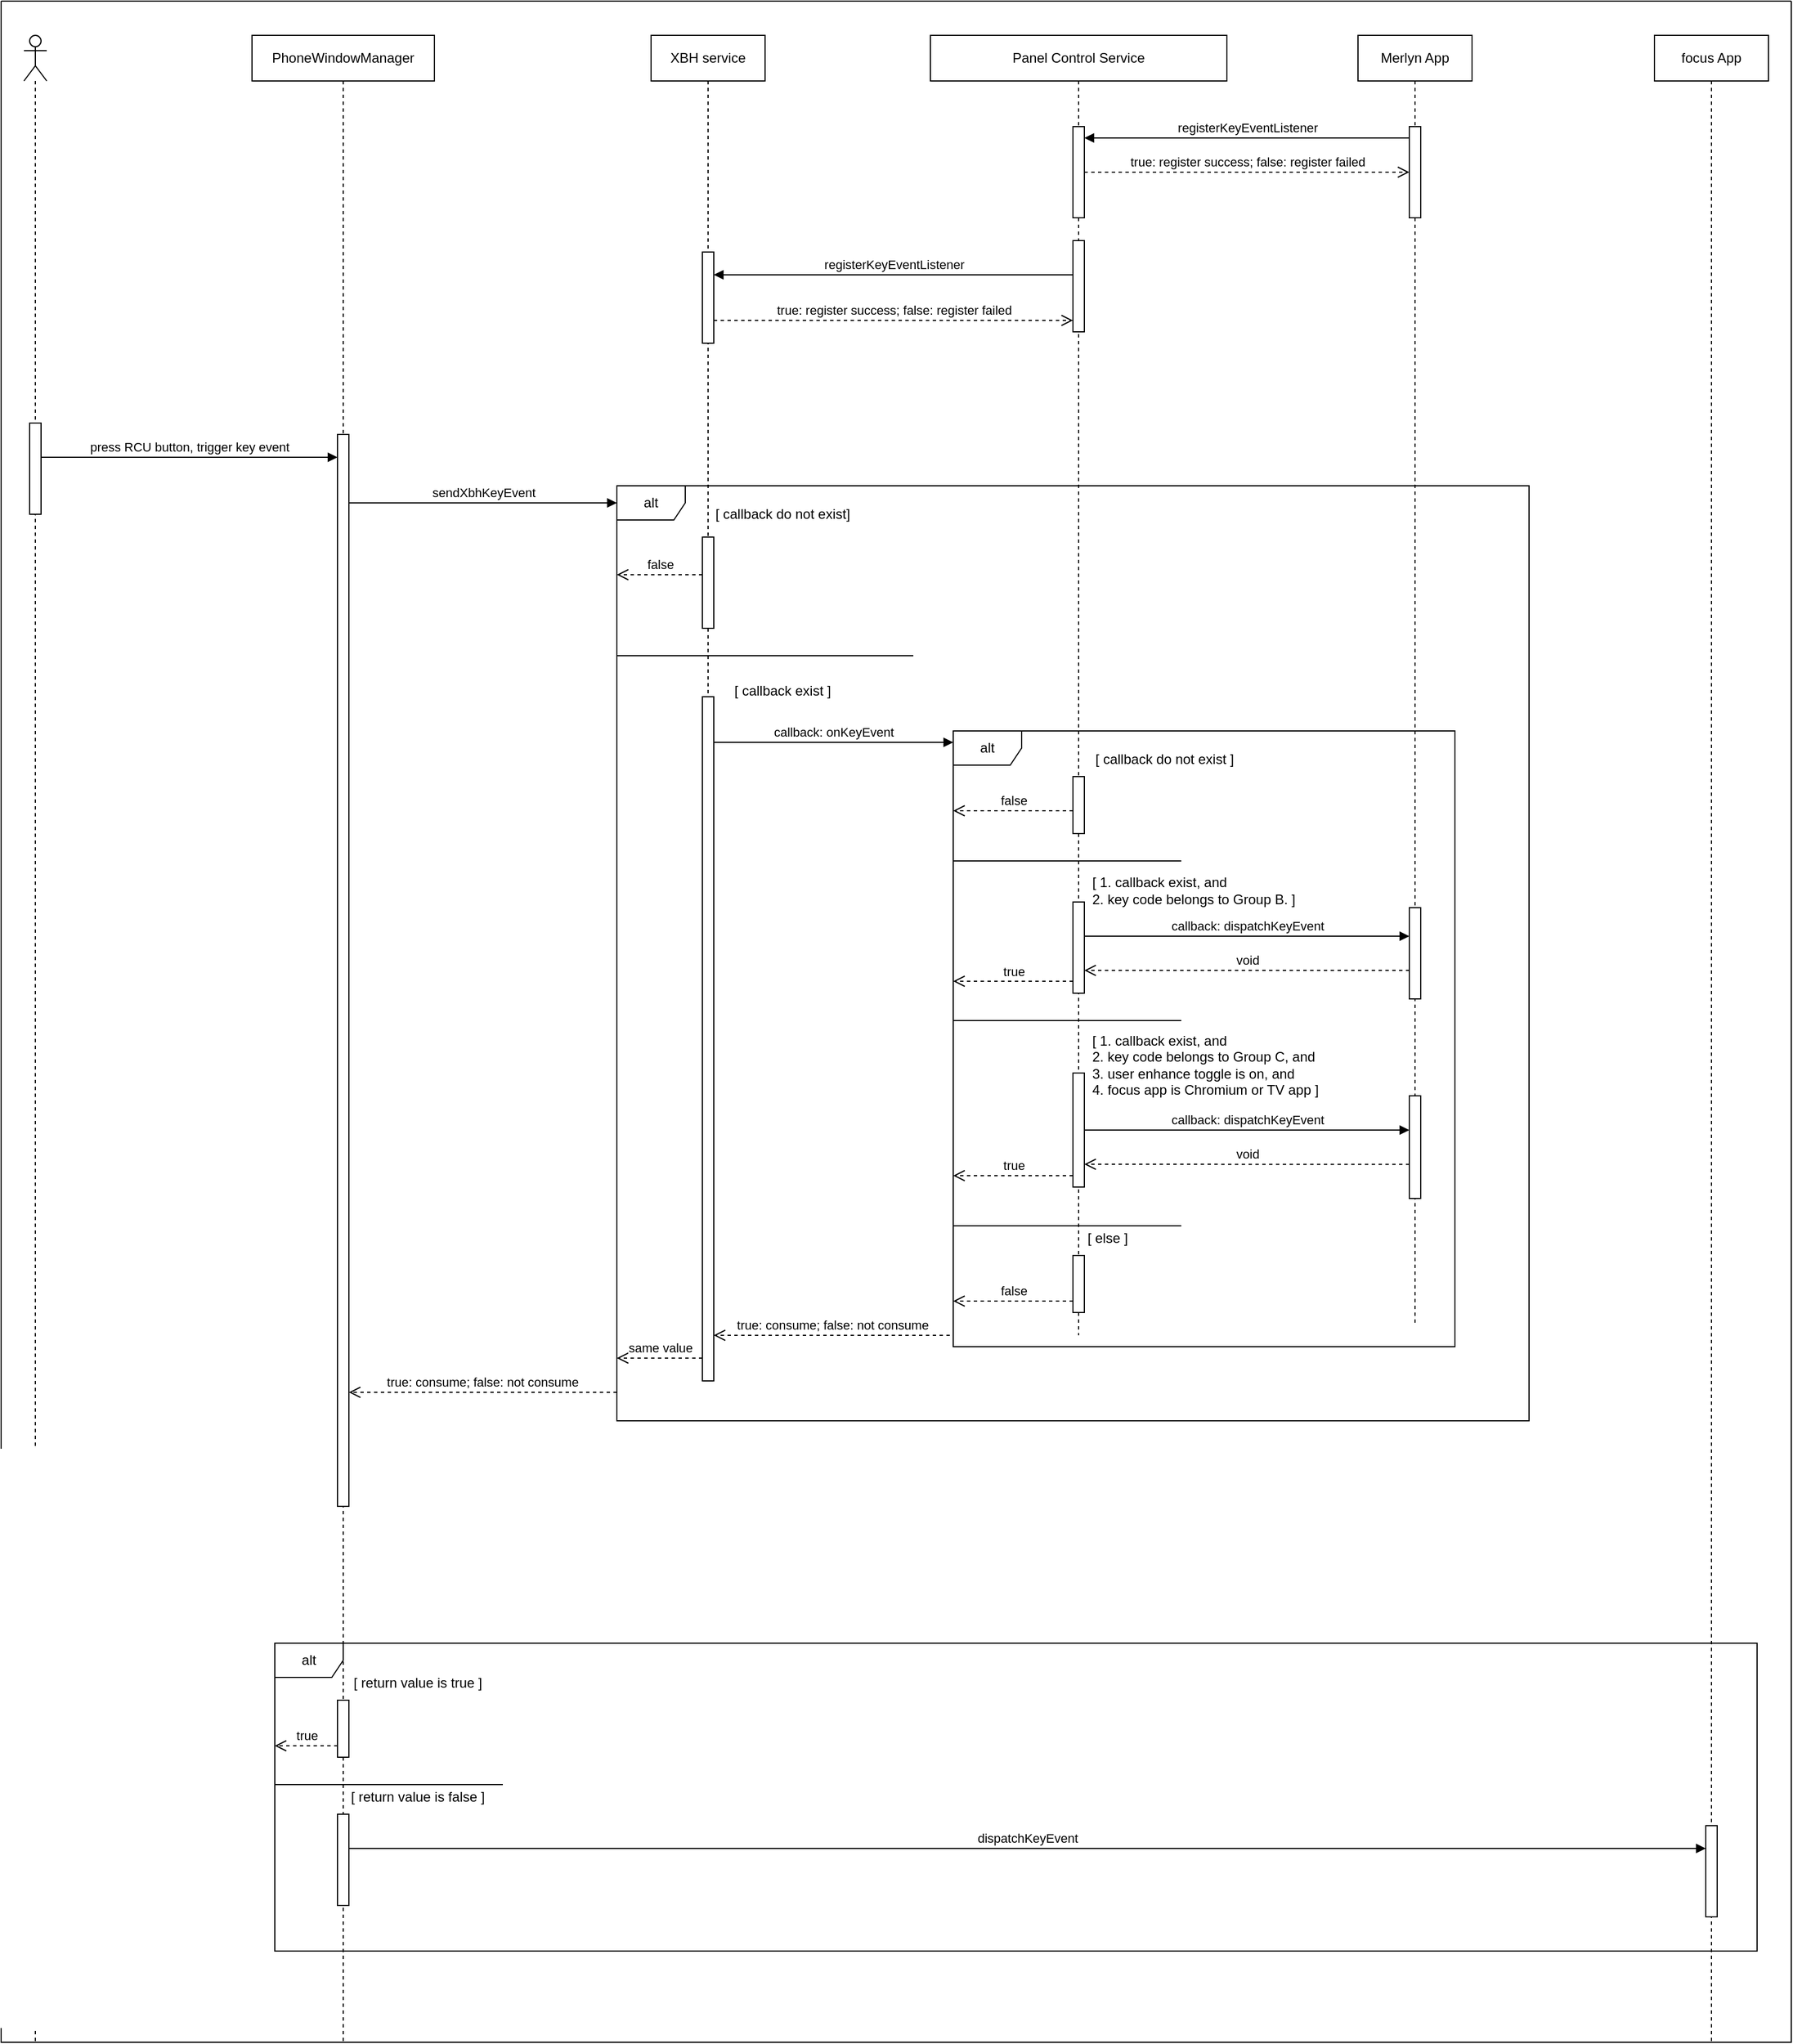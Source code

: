 <mxfile version="20.8.23" type="github">
  <diagram name="Page-1" id="Iv7mJayoe5ap2ETNNHTu">
    <mxGraphModel dx="1368" dy="752" grid="1" gridSize="10" guides="1" tooltips="1" connect="1" arrows="1" fold="1" page="1" pageScale="1" pageWidth="850" pageHeight="1100" math="0" shadow="0">
      <root>
        <mxCell id="0" />
        <mxCell id="1" parent="0" />
        <mxCell id="XDO1bSZa6HCcQc958d6B-104" value="" style="swimlane;startSize=0;fillStyle=auto;strokeColor=default;gradientColor=default;" parent="1" vertex="1">
          <mxGeometry width="1570" height="1790" as="geometry">
            <mxRectangle x="1700" width="50" height="40" as="alternateBounds" />
          </mxGeometry>
        </mxCell>
        <mxCell id="XDO1bSZa6HCcQc958d6B-17" value="press RCU button, trigger key event" style="html=1;verticalAlign=bottom;endArrow=block;edgeStyle=elbowEdgeStyle;elbow=vertical;curved=0;rounded=0;startArrow=none;" parent="XDO1bSZa6HCcQc958d6B-104" source="XDO1bSZa6HCcQc958d6B-19" target="XDO1bSZa6HCcQc958d6B-18" edge="1">
          <mxGeometry width="80" relative="1" as="geometry">
            <mxPoint x="395" y="510" as="sourcePoint" />
            <mxPoint x="245" y="410" as="targetPoint" />
            <Array as="points">
              <mxPoint x="235" y="400" />
            </Array>
            <mxPoint as="offset" />
          </mxGeometry>
        </mxCell>
        <mxCell id="XDO1bSZa6HCcQc958d6B-23" value="sendXbhKeyEvent" style="html=1;verticalAlign=bottom;endArrow=block;edgeStyle=elbowEdgeStyle;elbow=vertical;curved=0;rounded=0;entryX=0;entryY=0.018;entryDx=0;entryDy=0;entryPerimeter=0;" parent="XDO1bSZa6HCcQc958d6B-104" source="XDO1bSZa6HCcQc958d6B-18" target="XDO1bSZa6HCcQc958d6B-124" edge="1">
          <mxGeometry width="80" relative="1" as="geometry">
            <mxPoint x="295" y="420" as="sourcePoint" />
            <mxPoint x="450" y="450" as="targetPoint" />
            <Array as="points">
              <mxPoint x="530" y="440" />
              <mxPoint x="410" y="430" />
              <mxPoint x="455" y="410" />
            </Array>
          </mxGeometry>
        </mxCell>
        <mxCell id="XDO1bSZa6HCcQc958d6B-84" value="dispatchKeyEvent" style="html=1;verticalAlign=bottom;endArrow=block;edgeStyle=elbowEdgeStyle;elbow=vertical;curved=0;rounded=0;" parent="XDO1bSZa6HCcQc958d6B-104" source="XDO1bSZa6HCcQc958d6B-42" target="XDO1bSZa6HCcQc958d6B-85" edge="1">
          <mxGeometry width="80" relative="1" as="geometry">
            <mxPoint x="560" y="1270" as="sourcePoint" />
            <mxPoint x="1120" y="1355" as="targetPoint" />
            <Array as="points">
              <mxPoint x="370" y="1620" />
              <mxPoint x="740" y="1570" />
            </Array>
          </mxGeometry>
        </mxCell>
        <mxCell id="XDO1bSZa6HCcQc958d6B-86" value="alt" style="shape=umlFrame;whiteSpace=wrap;html=1;pointerEvents=0;" parent="XDO1bSZa6HCcQc958d6B-104" vertex="1">
          <mxGeometry x="240" y="1440" width="1300" height="270" as="geometry" />
        </mxCell>
        <mxCell id="XDO1bSZa6HCcQc958d6B-87" value="[ return value is true ]" style="text;html=1;align=center;verticalAlign=middle;resizable=0;points=[];autosize=1;strokeColor=none;fillColor=none;" parent="XDO1bSZa6HCcQc958d6B-104" vertex="1">
          <mxGeometry x="295" y="1460" width="140" height="30" as="geometry" />
        </mxCell>
        <mxCell id="XDO1bSZa6HCcQc958d6B-21" value="XBH service" style="shape=umlLifeline;perimeter=lifelinePerimeter;whiteSpace=wrap;html=1;container=1;dropTarget=0;collapsible=0;recursiveResize=0;outlineConnect=0;portConstraint=eastwest;newEdgeStyle={&quot;edgeStyle&quot;:&quot;elbowEdgeStyle&quot;,&quot;elbow&quot;:&quot;vertical&quot;,&quot;curved&quot;:0,&quot;rounded&quot;:0};" parent="XDO1bSZa6HCcQc958d6B-104" vertex="1">
          <mxGeometry x="570" y="30" width="100" height="1150" as="geometry" />
        </mxCell>
        <mxCell id="XDO1bSZa6HCcQc958d6B-121" value="" style="html=1;points=[];perimeter=orthogonalPerimeter;outlineConnect=0;targetShapes=umlLifeline;portConstraint=eastwest;newEdgeStyle={&quot;edgeStyle&quot;:&quot;elbowEdgeStyle&quot;,&quot;elbow&quot;:&quot;vertical&quot;,&quot;curved&quot;:0,&quot;rounded&quot;:0};fillStyle=auto;strokeColor=default;gradientColor=none;" parent="XDO1bSZa6HCcQc958d6B-21" vertex="1">
          <mxGeometry x="45" y="190" width="10" height="80" as="geometry" />
        </mxCell>
        <mxCell id="x0QpQ54GY_OKKBWYzhXL-3" value="" style="html=1;points=[];perimeter=orthogonalPerimeter;outlineConnect=0;targetShapes=umlLifeline;portConstraint=eastwest;newEdgeStyle={&quot;edgeStyle&quot;:&quot;elbowEdgeStyle&quot;,&quot;elbow&quot;:&quot;vertical&quot;,&quot;curved&quot;:0,&quot;rounded&quot;:0};" parent="XDO1bSZa6HCcQc958d6B-21" vertex="1">
          <mxGeometry x="45" y="440" width="10" height="80" as="geometry" />
        </mxCell>
        <mxCell id="XDO1bSZa6HCcQc958d6B-80" value="focus App" style="shape=umlLifeline;perimeter=lifelinePerimeter;whiteSpace=wrap;html=1;container=1;dropTarget=0;collapsible=0;recursiveResize=0;outlineConnect=0;portConstraint=eastwest;newEdgeStyle={&quot;edgeStyle&quot;:&quot;elbowEdgeStyle&quot;,&quot;elbow&quot;:&quot;vertical&quot;,&quot;curved&quot;:0,&quot;rounded&quot;:0};" parent="XDO1bSZa6HCcQc958d6B-104" vertex="1">
          <mxGeometry x="1450" y="30" width="100" height="1760" as="geometry" />
        </mxCell>
        <mxCell id="XDO1bSZa6HCcQc958d6B-85" value="" style="html=1;points=[];perimeter=orthogonalPerimeter;outlineConnect=0;targetShapes=umlLifeline;portConstraint=eastwest;newEdgeStyle={&quot;edgeStyle&quot;:&quot;elbowEdgeStyle&quot;,&quot;elbow&quot;:&quot;vertical&quot;,&quot;curved&quot;:0,&quot;rounded&quot;:0};" parent="XDO1bSZa6HCcQc958d6B-80" vertex="1">
          <mxGeometry x="45" y="1570" width="10" height="80" as="geometry" />
        </mxCell>
        <mxCell id="XDO1bSZa6HCcQc958d6B-44" value="Panel Control Service" style="shape=umlLifeline;perimeter=lifelinePerimeter;whiteSpace=wrap;html=1;container=1;dropTarget=0;collapsible=0;recursiveResize=0;outlineConnect=0;portConstraint=eastwest;newEdgeStyle={&quot;edgeStyle&quot;:&quot;elbowEdgeStyle&quot;,&quot;elbow&quot;:&quot;vertical&quot;,&quot;curved&quot;:0,&quot;rounded&quot;:0};" parent="XDO1bSZa6HCcQc958d6B-104" vertex="1">
          <mxGeometry x="815" y="30" width="260" height="1140" as="geometry" />
        </mxCell>
        <mxCell id="XDO1bSZa6HCcQc958d6B-117" value="" style="html=1;points=[];perimeter=orthogonalPerimeter;outlineConnect=0;targetShapes=umlLifeline;portConstraint=eastwest;newEdgeStyle={&quot;edgeStyle&quot;:&quot;elbowEdgeStyle&quot;,&quot;elbow&quot;:&quot;vertical&quot;,&quot;curved&quot;:0,&quot;rounded&quot;:0};fillStyle=auto;strokeColor=default;gradientColor=none;" parent="XDO1bSZa6HCcQc958d6B-44" vertex="1">
          <mxGeometry x="125" y="80" width="10" height="80" as="geometry" />
        </mxCell>
        <mxCell id="XDO1bSZa6HCcQc958d6B-120" value="" style="html=1;points=[];perimeter=orthogonalPerimeter;outlineConnect=0;targetShapes=umlLifeline;portConstraint=eastwest;newEdgeStyle={&quot;edgeStyle&quot;:&quot;elbowEdgeStyle&quot;,&quot;elbow&quot;:&quot;vertical&quot;,&quot;curved&quot;:0,&quot;rounded&quot;:0};fillStyle=auto;strokeColor=default;gradientColor=none;" parent="XDO1bSZa6HCcQc958d6B-44" vertex="1">
          <mxGeometry x="125" y="180" width="10" height="80" as="geometry" />
        </mxCell>
        <mxCell id="bfMf8_w3wYduv8oGfDoK-2" value="" style="html=1;points=[];perimeter=orthogonalPerimeter;outlineConnect=0;targetShapes=umlLifeline;portConstraint=eastwest;newEdgeStyle={&quot;edgeStyle&quot;:&quot;elbowEdgeStyle&quot;,&quot;elbow&quot;:&quot;vertical&quot;,&quot;curved&quot;:0,&quot;rounded&quot;:0};" vertex="1" parent="XDO1bSZa6HCcQc958d6B-44">
          <mxGeometry x="125" y="760" width="10" height="80" as="geometry" />
        </mxCell>
        <mxCell id="XDO1bSZa6HCcQc958d6B-79" value="Merlyn App" style="shape=umlLifeline;perimeter=lifelinePerimeter;whiteSpace=wrap;html=1;container=1;dropTarget=0;collapsible=0;recursiveResize=0;outlineConnect=0;portConstraint=eastwest;newEdgeStyle={&quot;edgeStyle&quot;:&quot;elbowEdgeStyle&quot;,&quot;elbow&quot;:&quot;vertical&quot;,&quot;curved&quot;:0,&quot;rounded&quot;:0};" parent="XDO1bSZa6HCcQc958d6B-104" vertex="1">
          <mxGeometry x="1190" y="30" width="100" height="1130" as="geometry" />
        </mxCell>
        <mxCell id="XDO1bSZa6HCcQc958d6B-116" value="" style="html=1;points=[];perimeter=orthogonalPerimeter;outlineConnect=0;targetShapes=umlLifeline;portConstraint=eastwest;newEdgeStyle={&quot;edgeStyle&quot;:&quot;elbowEdgeStyle&quot;,&quot;elbow&quot;:&quot;vertical&quot;,&quot;curved&quot;:0,&quot;rounded&quot;:0};fillStyle=auto;strokeColor=default;gradientColor=none;" parent="XDO1bSZa6HCcQc958d6B-79" vertex="1">
          <mxGeometry x="45" y="80" width="10" height="80" as="geometry" />
        </mxCell>
        <mxCell id="XDO1bSZa6HCcQc958d6B-22" value="" style="html=1;points=[];perimeter=orthogonalPerimeter;outlineConnect=0;targetShapes=umlLifeline;portConstraint=eastwest;newEdgeStyle={&quot;edgeStyle&quot;:&quot;elbowEdgeStyle&quot;,&quot;elbow&quot;:&quot;vertical&quot;,&quot;curved&quot;:0,&quot;rounded&quot;:0};" parent="XDO1bSZa6HCcQc958d6B-104" vertex="1">
          <mxGeometry x="615" y="610" width="10" height="600" as="geometry" />
        </mxCell>
        <mxCell id="XDO1bSZa6HCcQc958d6B-118" value="registerKeyEventListener" style="html=1;verticalAlign=bottom;endArrow=block;edgeStyle=elbowEdgeStyle;elbow=vertical;curved=0;rounded=0;" parent="XDO1bSZa6HCcQc958d6B-104" source="XDO1bSZa6HCcQc958d6B-116" target="XDO1bSZa6HCcQc958d6B-117" edge="1">
          <mxGeometry relative="1" as="geometry">
            <mxPoint x="1410" y="120" as="sourcePoint" />
            <Array as="points">
              <mxPoint x="1150" y="120" />
            </Array>
          </mxGeometry>
        </mxCell>
        <mxCell id="XDO1bSZa6HCcQc958d6B-119" value="true: register success; false: register failed" style="html=1;verticalAlign=bottom;endArrow=open;dashed=1;endSize=8;edgeStyle=elbowEdgeStyle;elbow=vertical;curved=0;rounded=0;" parent="XDO1bSZa6HCcQc958d6B-104" source="XDO1bSZa6HCcQc958d6B-117" target="XDO1bSZa6HCcQc958d6B-116" edge="1">
          <mxGeometry relative="1" as="geometry">
            <mxPoint x="1400" y="150" as="targetPoint" />
          </mxGeometry>
        </mxCell>
        <mxCell id="XDO1bSZa6HCcQc958d6B-124" value="alt" style="shape=umlFrame;whiteSpace=wrap;html=1;pointerEvents=0;fillStyle=auto;strokeColor=default;gradientColor=none;" parent="XDO1bSZa6HCcQc958d6B-104" vertex="1">
          <mxGeometry x="540" y="425" width="800" height="820" as="geometry" />
        </mxCell>
        <mxCell id="XDO1bSZa6HCcQc958d6B-122" value="registerKeyEventListener" style="html=1;verticalAlign=bottom;endArrow=block;edgeStyle=elbowEdgeStyle;elbow=vertical;curved=0;rounded=0;" parent="XDO1bSZa6HCcQc958d6B-104" source="XDO1bSZa6HCcQc958d6B-120" target="XDO1bSZa6HCcQc958d6B-121" edge="1">
          <mxGeometry relative="1" as="geometry">
            <mxPoint x="690" y="220" as="sourcePoint" />
            <Array as="points">
              <mxPoint x="750" y="240" />
            </Array>
          </mxGeometry>
        </mxCell>
        <mxCell id="XDO1bSZa6HCcQc958d6B-123" value="true: register success; false: register failed" style="html=1;verticalAlign=bottom;endArrow=open;dashed=1;endSize=8;edgeStyle=elbowEdgeStyle;elbow=vertical;curved=0;rounded=0;" parent="XDO1bSZa6HCcQc958d6B-104" source="XDO1bSZa6HCcQc958d6B-121" target="XDO1bSZa6HCcQc958d6B-120" edge="1">
          <mxGeometry relative="1" as="geometry">
            <mxPoint x="690" y="295" as="targetPoint" />
            <Array as="points">
              <mxPoint x="800" y="280" />
            </Array>
          </mxGeometry>
        </mxCell>
        <mxCell id="XDO1bSZa6HCcQc958d6B-125" value="[ callback exist ]" style="text;html=1;align=center;verticalAlign=middle;resizable=0;points=[];autosize=1;strokeColor=none;fillColor=none;" parent="XDO1bSZa6HCcQc958d6B-104" vertex="1">
          <mxGeometry x="630" y="590" width="110" height="30" as="geometry" />
        </mxCell>
        <mxCell id="XDO1bSZa6HCcQc958d6B-46" value="callback: onKeyEvent" style="html=1;verticalAlign=bottom;endArrow=block;edgeStyle=elbowEdgeStyle;elbow=vertical;curved=0;rounded=0;" parent="XDO1bSZa6HCcQc958d6B-104" target="XDO1bSZa6HCcQc958d6B-106" edge="1">
          <mxGeometry relative="1" as="geometry">
            <mxPoint x="625" y="650" as="sourcePoint" />
            <Array as="points">
              <mxPoint x="765" y="650" />
              <mxPoint x="745" y="600" />
            </Array>
          </mxGeometry>
        </mxCell>
        <mxCell id="XDO1bSZa6HCcQc958d6B-106" value="alt" style="shape=umlFrame;whiteSpace=wrap;html=1;pointerEvents=0;fillStyle=auto;strokeColor=default;gradientColor=none;" parent="XDO1bSZa6HCcQc958d6B-104" vertex="1">
          <mxGeometry x="835" y="640" width="440" height="540" as="geometry" />
        </mxCell>
        <mxCell id="XDO1bSZa6HCcQc958d6B-115" value="true: consume; false: not consume" style="html=1;verticalAlign=bottom;endArrow=open;dashed=1;endSize=8;edgeStyle=elbowEdgeStyle;elbow=vertical;curved=0;rounded=0;" parent="XDO1bSZa6HCcQc958d6B-104" edge="1">
          <mxGeometry relative="1" as="geometry">
            <mxPoint x="832" y="1170" as="sourcePoint" />
            <mxPoint x="625" y="1170" as="targetPoint" />
            <Array as="points">
              <mxPoint x="730" y="1170" />
              <mxPoint x="675" y="910" />
              <mxPoint x="835" y="911" />
            </Array>
          </mxGeometry>
        </mxCell>
        <mxCell id="x0QpQ54GY_OKKBWYzhXL-2" value="[ callback do not exist]" style="text;html=1;align=center;verticalAlign=middle;resizable=0;points=[];autosize=1;strokeColor=none;fillColor=none;" parent="XDO1bSZa6HCcQc958d6B-104" vertex="1">
          <mxGeometry x="615" y="435" width="140" height="30" as="geometry" />
        </mxCell>
        <mxCell id="x0QpQ54GY_OKKBWYzhXL-6" value="false" style="html=1;verticalAlign=bottom;endArrow=open;dashed=1;endSize=8;edgeStyle=elbowEdgeStyle;elbow=vertical;curved=0;rounded=0;" parent="XDO1bSZa6HCcQc958d6B-104" source="x0QpQ54GY_OKKBWYzhXL-3" edge="1">
          <mxGeometry relative="1" as="geometry">
            <mxPoint x="650" y="450" as="sourcePoint" />
            <mxPoint x="540" y="503" as="targetPoint" />
            <Array as="points">
              <mxPoint x="550" y="503" />
            </Array>
          </mxGeometry>
        </mxCell>
        <mxCell id="x0QpQ54GY_OKKBWYzhXL-7" value="" style="line;strokeWidth=1;fillColor=none;align=left;verticalAlign=middle;spacingTop=-1;spacingLeft=3;spacingRight=3;rotatable=0;labelPosition=right;points=[];portConstraint=eastwest;strokeColor=inherit;" parent="XDO1bSZa6HCcQc958d6B-104" vertex="1">
          <mxGeometry x="540" y="570" width="260" height="8" as="geometry" />
        </mxCell>
        <mxCell id="x0QpQ54GY_OKKBWYzhXL-8" value="[ callback do not exist ]" style="text;html=1;align=center;verticalAlign=middle;resizable=0;points=[];autosize=1;strokeColor=none;fillColor=none;" parent="XDO1bSZa6HCcQc958d6B-104" vertex="1">
          <mxGeometry x="950" y="650" width="140" height="30" as="geometry" />
        </mxCell>
        <mxCell id="x0QpQ54GY_OKKBWYzhXL-9" value="" style="html=1;points=[];perimeter=orthogonalPerimeter;outlineConnect=0;targetShapes=umlLifeline;portConstraint=eastwest;newEdgeStyle={&quot;edgeStyle&quot;:&quot;elbowEdgeStyle&quot;,&quot;elbow&quot;:&quot;vertical&quot;,&quot;curved&quot;:0,&quot;rounded&quot;:0};" parent="XDO1bSZa6HCcQc958d6B-104" vertex="1">
          <mxGeometry x="940" y="680" width="10" height="50" as="geometry" />
        </mxCell>
        <mxCell id="x0QpQ54GY_OKKBWYzhXL-23" value="[ return value is false ]" style="text;html=1;align=center;verticalAlign=middle;resizable=0;points=[];autosize=1;strokeColor=none;fillColor=none;" parent="XDO1bSZa6HCcQc958d6B-104" vertex="1">
          <mxGeometry x="295" y="1560" width="140" height="30" as="geometry" />
        </mxCell>
        <mxCell id="x0QpQ54GY_OKKBWYzhXL-13" value="" style="html=1;points=[];perimeter=orthogonalPerimeter;outlineConnect=0;targetShapes=umlLifeline;portConstraint=eastwest;newEdgeStyle={&quot;edgeStyle&quot;:&quot;elbowEdgeStyle&quot;,&quot;elbow&quot;:&quot;vertical&quot;,&quot;curved&quot;:0,&quot;rounded&quot;:0};" parent="XDO1bSZa6HCcQc958d6B-104" vertex="1">
          <mxGeometry x="940" y="940" width="10" height="100" as="geometry" />
        </mxCell>
        <mxCell id="XDO1bSZa6HCcQc958d6B-81" value="" style="html=1;points=[];perimeter=orthogonalPerimeter;outlineConnect=0;targetShapes=umlLifeline;portConstraint=eastwest;newEdgeStyle={&quot;edgeStyle&quot;:&quot;elbowEdgeStyle&quot;,&quot;elbow&quot;:&quot;vertical&quot;,&quot;curved&quot;:0,&quot;rounded&quot;:0};" parent="XDO1bSZa6HCcQc958d6B-104" vertex="1">
          <mxGeometry x="1235" y="960" width="10" height="90" as="geometry" />
        </mxCell>
        <mxCell id="XDO1bSZa6HCcQc958d6B-82" value="callback: dispatchKeyEvent" style="html=1;verticalAlign=bottom;endArrow=block;edgeStyle=elbowEdgeStyle;elbow=vertical;curved=0;rounded=0;" parent="XDO1bSZa6HCcQc958d6B-104" source="x0QpQ54GY_OKKBWYzhXL-13" target="XDO1bSZa6HCcQc958d6B-81" edge="1">
          <mxGeometry relative="1" as="geometry">
            <mxPoint x="1025" y="970" as="sourcePoint" />
            <Array as="points">
              <mxPoint x="1100" y="990" />
            </Array>
          </mxGeometry>
        </mxCell>
        <mxCell id="XDO1bSZa6HCcQc958d6B-45" value="" style="html=1;points=[];perimeter=orthogonalPerimeter;outlineConnect=0;targetShapes=umlLifeline;portConstraint=eastwest;newEdgeStyle={&quot;edgeStyle&quot;:&quot;elbowEdgeStyle&quot;,&quot;elbow&quot;:&quot;vertical&quot;,&quot;curved&quot;:0,&quot;rounded&quot;:0};" parent="XDO1bSZa6HCcQc958d6B-104" vertex="1">
          <mxGeometry x="940" y="1100" width="10" height="50" as="geometry" />
        </mxCell>
        <mxCell id="XDO1bSZa6HCcQc958d6B-109" value="[ 1. callback exist, and&lt;br&gt;2. key code belongs to Group C, and&lt;br&gt;3. user enhance toggle is on, and&lt;br&gt;4. focus app is Chromium or TV app ]" style="text;html=1;align=left;verticalAlign=middle;resizable=0;points=[];autosize=1;strokeColor=none;fillColor=none;" parent="XDO1bSZa6HCcQc958d6B-104" vertex="1">
          <mxGeometry x="955" y="898" width="220" height="70" as="geometry" />
        </mxCell>
        <mxCell id="x0QpQ54GY_OKKBWYzhXL-11" value="" style="line;strokeWidth=1;fillColor=none;align=left;verticalAlign=middle;spacingTop=-1;spacingLeft=3;spacingRight=3;rotatable=0;labelPosition=right;points=[];portConstraint=eastwest;strokeColor=inherit;" parent="XDO1bSZa6HCcQc958d6B-104" vertex="1">
          <mxGeometry x="835" y="890" width="200" height="8" as="geometry" />
        </mxCell>
        <mxCell id="x0QpQ54GY_OKKBWYzhXL-14" value="true" style="html=1;verticalAlign=bottom;endArrow=open;dashed=1;endSize=8;edgeStyle=elbowEdgeStyle;elbow=vertical;curved=0;rounded=0;" parent="XDO1bSZa6HCcQc958d6B-104" edge="1">
          <mxGeometry relative="1" as="geometry">
            <mxPoint x="940" y="1030" as="sourcePoint" />
            <mxPoint x="835" y="1030" as="targetPoint" />
          </mxGeometry>
        </mxCell>
        <mxCell id="x0QpQ54GY_OKKBWYzhXL-15" value="" style="line;strokeWidth=1;fillColor=none;align=left;verticalAlign=middle;spacingTop=-1;spacingLeft=3;spacingRight=3;rotatable=0;labelPosition=right;points=[];portConstraint=eastwest;strokeColor=inherit;" parent="XDO1bSZa6HCcQc958d6B-104" vertex="1">
          <mxGeometry x="835" y="1070" width="200" height="8" as="geometry" />
        </mxCell>
        <mxCell id="x0QpQ54GY_OKKBWYzhXL-16" value="false" style="html=1;verticalAlign=bottom;endArrow=open;dashed=1;endSize=8;edgeStyle=elbowEdgeStyle;elbow=vertical;curved=0;rounded=0;" parent="XDO1bSZa6HCcQc958d6B-104" edge="1">
          <mxGeometry relative="1" as="geometry">
            <mxPoint x="940" y="1140" as="sourcePoint" />
            <mxPoint x="835" y="1140" as="targetPoint" />
          </mxGeometry>
        </mxCell>
        <mxCell id="K9nR4HfA2Bd_SZhwCVlf-3" value="[ 1. callback exist, and&lt;br&gt;2. key code belongs to Group B. ]" style="text;html=1;align=left;verticalAlign=middle;resizable=0;points=[];autosize=1;strokeColor=none;fillColor=none;" parent="XDO1bSZa6HCcQc958d6B-104" vertex="1">
          <mxGeometry x="955" y="760" width="200" height="40" as="geometry" />
        </mxCell>
        <mxCell id="K9nR4HfA2Bd_SZhwCVlf-5" value="callback: dispatchKeyEvent" style="html=1;verticalAlign=bottom;endArrow=block;edgeStyle=elbowEdgeStyle;elbow=vertical;curved=0;rounded=0;" parent="XDO1bSZa6HCcQc958d6B-104" edge="1">
          <mxGeometry relative="1" as="geometry">
            <mxPoint x="950" y="820" as="sourcePoint" />
            <mxPoint x="1235" y="820" as="targetPoint" />
            <Array as="points">
              <mxPoint x="1090" y="820" />
            </Array>
          </mxGeometry>
        </mxCell>
        <mxCell id="K9nR4HfA2Bd_SZhwCVlf-6" value="void" style="html=1;verticalAlign=bottom;endArrow=open;dashed=1;endSize=8;edgeStyle=elbowEdgeStyle;elbow=vertical;curved=0;rounded=0;" parent="XDO1bSZa6HCcQc958d6B-104" edge="1">
          <mxGeometry relative="1" as="geometry">
            <mxPoint x="1235" y="850" as="sourcePoint" />
            <mxPoint x="950" y="850" as="targetPoint" />
          </mxGeometry>
        </mxCell>
        <mxCell id="K9nR4HfA2Bd_SZhwCVlf-7" value="true" style="html=1;verticalAlign=bottom;endArrow=open;dashed=1;endSize=8;edgeStyle=elbowEdgeStyle;elbow=vertical;curved=0;rounded=0;" parent="XDO1bSZa6HCcQc958d6B-104" edge="1">
          <mxGeometry relative="1" as="geometry">
            <mxPoint x="940" y="859.44" as="sourcePoint" />
            <mxPoint x="835" y="859.44" as="targetPoint" />
          </mxGeometry>
        </mxCell>
        <mxCell id="bfMf8_w3wYduv8oGfDoK-3" value="" style="html=1;points=[];perimeter=orthogonalPerimeter;outlineConnect=0;targetShapes=umlLifeline;portConstraint=eastwest;newEdgeStyle={&quot;edgeStyle&quot;:&quot;elbowEdgeStyle&quot;,&quot;elbow&quot;:&quot;vertical&quot;,&quot;curved&quot;:0,&quot;rounded&quot;:0};" vertex="1" parent="XDO1bSZa6HCcQc958d6B-104">
          <mxGeometry x="1235" y="795" width="10" height="80" as="geometry" />
        </mxCell>
        <mxCell id="bfMf8_w3wYduv8oGfDoK-4" value="[ else ]" style="text;html=1;align=center;verticalAlign=middle;resizable=0;points=[];autosize=1;strokeColor=none;fillColor=none;" vertex="1" parent="XDO1bSZa6HCcQc958d6B-104">
          <mxGeometry x="940" y="1070" width="60" height="30" as="geometry" />
        </mxCell>
        <mxCell id="bfMf8_w3wYduv8oGfDoK-5" value="void" style="html=1;verticalAlign=bottom;endArrow=open;dashed=1;endSize=8;edgeStyle=elbowEdgeStyle;elbow=vertical;curved=0;rounded=0;" edge="1" parent="XDO1bSZa6HCcQc958d6B-104">
          <mxGeometry relative="1" as="geometry">
            <mxPoint x="1235" y="1020.15" as="sourcePoint" />
            <mxPoint x="950" y="1020.15" as="targetPoint" />
          </mxGeometry>
        </mxCell>
        <mxCell id="XDO1bSZa6HCcQc958d6B-16" value="" style="shape=umlLifeline;perimeter=lifelinePerimeter;whiteSpace=wrap;html=1;container=1;dropTarget=0;collapsible=0;recursiveResize=0;outlineConnect=0;portConstraint=eastwest;newEdgeStyle={&quot;edgeStyle&quot;:&quot;elbowEdgeStyle&quot;,&quot;elbow&quot;:&quot;vertical&quot;,&quot;curved&quot;:0,&quot;rounded&quot;:0};participant=umlActor;" parent="XDO1bSZa6HCcQc958d6B-104" vertex="1">
          <mxGeometry x="20" y="30" width="20" height="1760" as="geometry" />
        </mxCell>
        <mxCell id="XDO1bSZa6HCcQc958d6B-19" value="" style="html=1;points=[];perimeter=orthogonalPerimeter;outlineConnect=0;targetShapes=umlLifeline;portConstraint=eastwest;newEdgeStyle={&quot;edgeStyle&quot;:&quot;elbowEdgeStyle&quot;,&quot;elbow&quot;:&quot;vertical&quot;,&quot;curved&quot;:0,&quot;rounded&quot;:0};" parent="XDO1bSZa6HCcQc958d6B-16" vertex="1">
          <mxGeometry x="5" y="340" width="10" height="80" as="geometry" />
        </mxCell>
        <mxCell id="XDO1bSZa6HCcQc958d6B-11" value="PhoneWindowManager" style="shape=umlLifeline;perimeter=lifelinePerimeter;whiteSpace=wrap;html=1;container=0;dropTarget=0;collapsible=0;recursiveResize=0;outlineConnect=0;portConstraint=eastwest;newEdgeStyle={&quot;edgeStyle&quot;:&quot;elbowEdgeStyle&quot;,&quot;elbow&quot;:&quot;vertical&quot;,&quot;curved&quot;:0,&quot;rounded&quot;:0};" parent="XDO1bSZa6HCcQc958d6B-104" vertex="1">
          <mxGeometry x="220" y="30" width="160" height="1760" as="geometry" />
        </mxCell>
        <mxCell id="XDO1bSZa6HCcQc958d6B-18" value="" style="html=1;points=[];perimeter=orthogonalPerimeter;outlineConnect=0;targetShapes=umlLifeline;portConstraint=eastwest;newEdgeStyle={&quot;edgeStyle&quot;:&quot;elbowEdgeStyle&quot;,&quot;elbow&quot;:&quot;vertical&quot;,&quot;curved&quot;:0,&quot;rounded&quot;:0};" parent="XDO1bSZa6HCcQc958d6B-11" vertex="1">
          <mxGeometry x="75" y="350" width="10" height="940" as="geometry" />
        </mxCell>
        <mxCell id="x0QpQ54GY_OKKBWYzhXL-19" value="" style="html=1;points=[];perimeter=orthogonalPerimeter;outlineConnect=0;targetShapes=umlLifeline;portConstraint=eastwest;newEdgeStyle={&quot;edgeStyle&quot;:&quot;elbowEdgeStyle&quot;,&quot;elbow&quot;:&quot;vertical&quot;,&quot;curved&quot;:0,&quot;rounded&quot;:0};" parent="XDO1bSZa6HCcQc958d6B-11" vertex="1">
          <mxGeometry x="75" y="1460" width="10" height="50" as="geometry" />
        </mxCell>
        <mxCell id="XDO1bSZa6HCcQc958d6B-42" value="" style="html=1;points=[];perimeter=orthogonalPerimeter;outlineConnect=0;targetShapes=umlLifeline;portConstraint=eastwest;newEdgeStyle={&quot;edgeStyle&quot;:&quot;elbowEdgeStyle&quot;,&quot;elbow&quot;:&quot;vertical&quot;,&quot;curved&quot;:0,&quot;rounded&quot;:0};" parent="XDO1bSZa6HCcQc958d6B-11" vertex="1">
          <mxGeometry x="75" y="1560" width="10" height="80" as="geometry" />
        </mxCell>
        <mxCell id="x0QpQ54GY_OKKBWYzhXL-10" value="false" style="html=1;verticalAlign=bottom;endArrow=open;dashed=1;endSize=8;edgeStyle=elbowEdgeStyle;elbow=horizontal;curved=0;rounded=0;" parent="XDO1bSZa6HCcQc958d6B-104" edge="1">
          <mxGeometry relative="1" as="geometry">
            <mxPoint x="940" y="710" as="sourcePoint" />
            <mxPoint x="835" y="710" as="targetPoint" />
          </mxGeometry>
        </mxCell>
        <mxCell id="x0QpQ54GY_OKKBWYzhXL-17" value="same value" style="html=1;verticalAlign=bottom;endArrow=open;dashed=1;endSize=8;edgeStyle=elbowEdgeStyle;elbow=vertical;curved=0;rounded=0;" parent="XDO1bSZa6HCcQc958d6B-104" edge="1">
          <mxGeometry relative="1" as="geometry">
            <mxPoint x="615" y="1190" as="sourcePoint" />
            <mxPoint x="540" y="1190" as="targetPoint" />
          </mxGeometry>
        </mxCell>
        <mxCell id="x0QpQ54GY_OKKBWYzhXL-18" value="true: consume; false: not consume" style="html=1;verticalAlign=bottom;endArrow=open;dashed=1;endSize=8;edgeStyle=elbowEdgeStyle;elbow=vertical;curved=0;rounded=0;" parent="XDO1bSZa6HCcQc958d6B-104" edge="1">
          <mxGeometry x="0.004" relative="1" as="geometry">
            <mxPoint x="540" y="1220" as="sourcePoint" />
            <mxPoint x="305" y="1220" as="targetPoint" />
            <mxPoint as="offset" />
          </mxGeometry>
        </mxCell>
        <mxCell id="x0QpQ54GY_OKKBWYzhXL-21" value="true" style="html=1;verticalAlign=bottom;endArrow=open;dashed=1;endSize=8;edgeStyle=elbowEdgeStyle;elbow=vertical;curved=0;rounded=0;" parent="XDO1bSZa6HCcQc958d6B-104" edge="1">
          <mxGeometry relative="1" as="geometry">
            <mxPoint x="295" y="1530" as="sourcePoint" />
            <mxPoint x="240" y="1530" as="targetPoint" />
          </mxGeometry>
        </mxCell>
        <mxCell id="x0QpQ54GY_OKKBWYzhXL-22" value="" style="line;strokeWidth=1;fillColor=none;align=left;verticalAlign=middle;spacingTop=-1;spacingLeft=3;spacingRight=3;rotatable=0;labelPosition=right;points=[];portConstraint=eastwest;strokeColor=inherit;" parent="XDO1bSZa6HCcQc958d6B-104" vertex="1">
          <mxGeometry x="240" y="1560" width="200" height="8" as="geometry" />
        </mxCell>
        <mxCell id="K9nR4HfA2Bd_SZhwCVlf-1" value="" style="line;strokeWidth=1;fillColor=none;align=left;verticalAlign=middle;spacingTop=-1;spacingLeft=3;spacingRight=3;rotatable=0;labelPosition=right;points=[];portConstraint=eastwest;strokeColor=inherit;container=0;" parent="XDO1bSZa6HCcQc958d6B-104" vertex="1">
          <mxGeometry x="835" y="750" width="200" height="8" as="geometry" />
        </mxCell>
      </root>
    </mxGraphModel>
  </diagram>
</mxfile>
